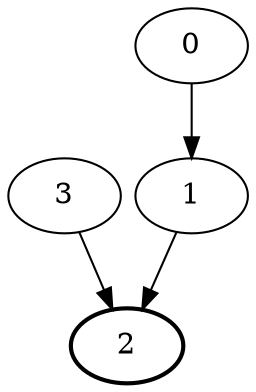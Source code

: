 digraph anyGraphName
{
	size="7.5,10"; 
	ratio=auto;
	nodesep=0.1;
	3 -> { 2; };
  1 -> { 2; };
	0 -> { 1; };
	2 [style=bold];
}
